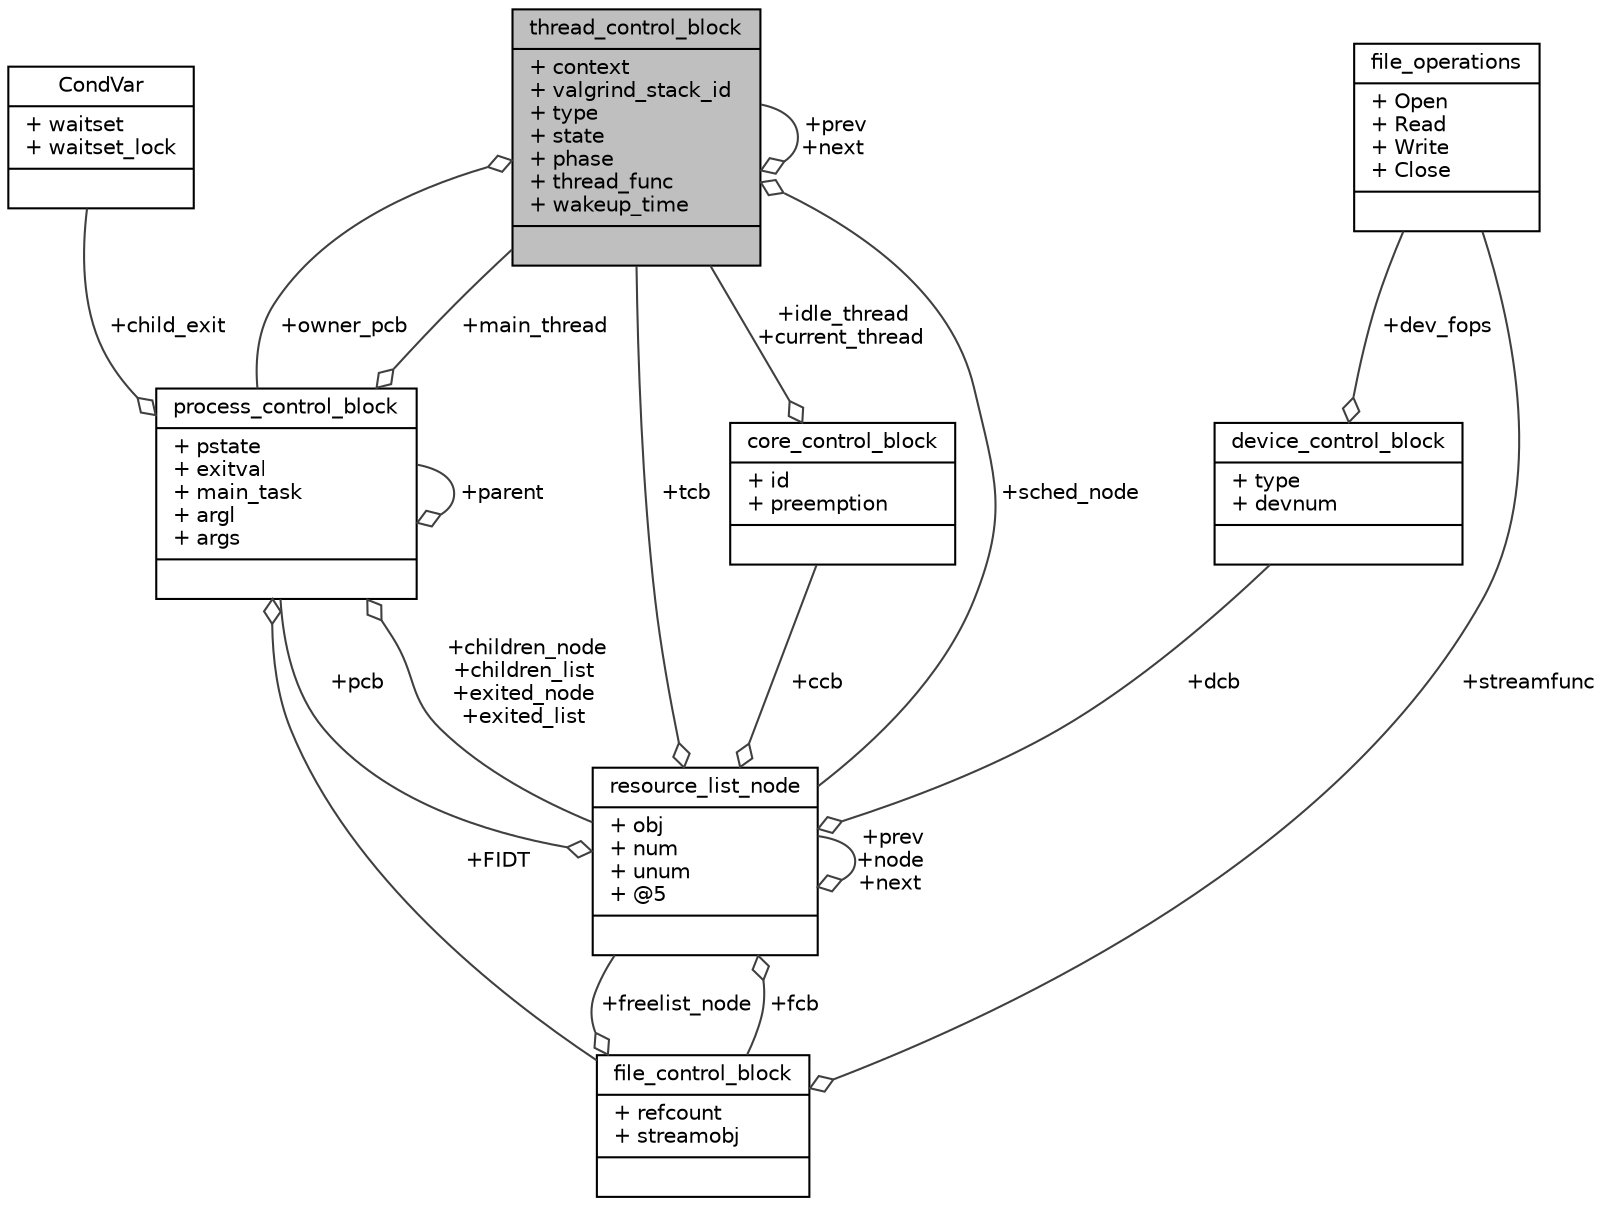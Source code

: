 digraph "thread_control_block"
{
  edge [fontname="Helvetica",fontsize="10",labelfontname="Helvetica",labelfontsize="10"];
  node [fontname="Helvetica",fontsize="10",shape=record];
  Node1 [label="{thread_control_block\n|+ context\l+ valgrind_stack_id\l+ type\l+ state\l+ phase\l+ thread_func\l+ wakeup_time\l|}",height=0.2,width=0.4,color="black", fillcolor="grey75", style="filled", fontcolor="black"];
  Node2 -> Node1 [color="grey25",fontsize="10",style="solid",label=" +owner_pcb" ,arrowhead="odiamond",fontname="Helvetica"];
  Node2 [label="{process_control_block\n|+ pstate\l+ exitval\l+ main_task\l+ argl\l+ args\l|}",height=0.2,width=0.4,color="black", fillcolor="white", style="filled",URL="$structprocess__control__block.html",tooltip="Process Control Block. "];
  Node3 -> Node2 [color="grey25",fontsize="10",style="solid",label=" +child_exit" ,arrowhead="odiamond",fontname="Helvetica"];
  Node3 [label="{CondVar\n|+ waitset\l+ waitset_lock\l|}",height=0.2,width=0.4,color="black", fillcolor="white", style="filled",URL="$structCondVar.html",tooltip="Condition variables. "];
  Node2 -> Node2 [color="grey25",fontsize="10",style="solid",label=" +parent" ,arrowhead="odiamond",fontname="Helvetica"];
  Node4 -> Node2 [color="grey25",fontsize="10",style="solid",label=" +children_node\n+children_list\n+exited_node\n+exited_list" ,arrowhead="odiamond",fontname="Helvetica"];
  Node4 [label="{resource_list_node\n|+ obj\l+ num\l+ unum\l+ @5\l|}",height=0.2,width=0.4,color="black", fillcolor="white", style="filled",URL="$structresource__list__node.html",tooltip="List node. "];
  Node2 -> Node4 [color="grey25",fontsize="10",style="solid",label=" +pcb" ,arrowhead="odiamond",fontname="Helvetica"];
  Node4 -> Node4 [color="grey25",fontsize="10",style="solid",label=" +prev\n+node\n+next" ,arrowhead="odiamond",fontname="Helvetica"];
  Node5 -> Node4 [color="grey25",fontsize="10",style="solid",label=" +ccb" ,arrowhead="odiamond",fontname="Helvetica"];
  Node5 [label="{core_control_block\n|+ id\l+ preemption\l|}",height=0.2,width=0.4,color="black", fillcolor="white", style="filled",URL="$structcore__control__block.html",tooltip="Core control block. "];
  Node1 -> Node5 [color="grey25",fontsize="10",style="solid",label=" +idle_thread\n+current_thread" ,arrowhead="odiamond",fontname="Helvetica"];
  Node6 -> Node4 [color="grey25",fontsize="10",style="solid",label=" +dcb" ,arrowhead="odiamond",fontname="Helvetica"];
  Node6 [label="{device_control_block\n|+ type\l+ devnum\l|}",height=0.2,width=0.4,color="black", fillcolor="white", style="filled",URL="$structdevice__control__block.html",tooltip="Device control block. "];
  Node7 -> Node6 [color="grey25",fontsize="10",style="solid",label=" +dev_fops" ,arrowhead="odiamond",fontname="Helvetica"];
  Node7 [label="{file_operations\n|+ Open\l+ Read\l+ Write\l+ Close\l|}",height=0.2,width=0.4,color="black", fillcolor="white", style="filled",URL="$structfile__operations.html",tooltip="The device-specific file operations table. "];
  Node8 -> Node4 [color="grey25",fontsize="10",style="solid",label=" +fcb" ,arrowhead="odiamond",fontname="Helvetica"];
  Node8 [label="{file_control_block\n|+ refcount\l+ streamobj\l|}",height=0.2,width=0.4,color="black", fillcolor="white", style="filled",URL="$structfile__control__block.html",tooltip="The file control block. "];
  Node4 -> Node8 [color="grey25",fontsize="10",style="solid",label=" +freelist_node" ,arrowhead="odiamond",fontname="Helvetica"];
  Node7 -> Node8 [color="grey25",fontsize="10",style="solid",label=" +streamfunc" ,arrowhead="odiamond",fontname="Helvetica"];
  Node1 -> Node4 [color="grey25",fontsize="10",style="solid",label=" +tcb" ,arrowhead="odiamond",fontname="Helvetica"];
  Node8 -> Node2 [color="grey25",fontsize="10",style="solid",label=" +FIDT" ,arrowhead="odiamond",fontname="Helvetica"];
  Node1 -> Node2 [color="grey25",fontsize="10",style="solid",label=" +main_thread" ,arrowhead="odiamond",fontname="Helvetica"];
  Node4 -> Node1 [color="grey25",fontsize="10",style="solid",label=" +sched_node" ,arrowhead="odiamond",fontname="Helvetica"];
  Node1 -> Node1 [color="grey25",fontsize="10",style="solid",label=" +prev\n+next" ,arrowhead="odiamond",fontname="Helvetica"];
}
